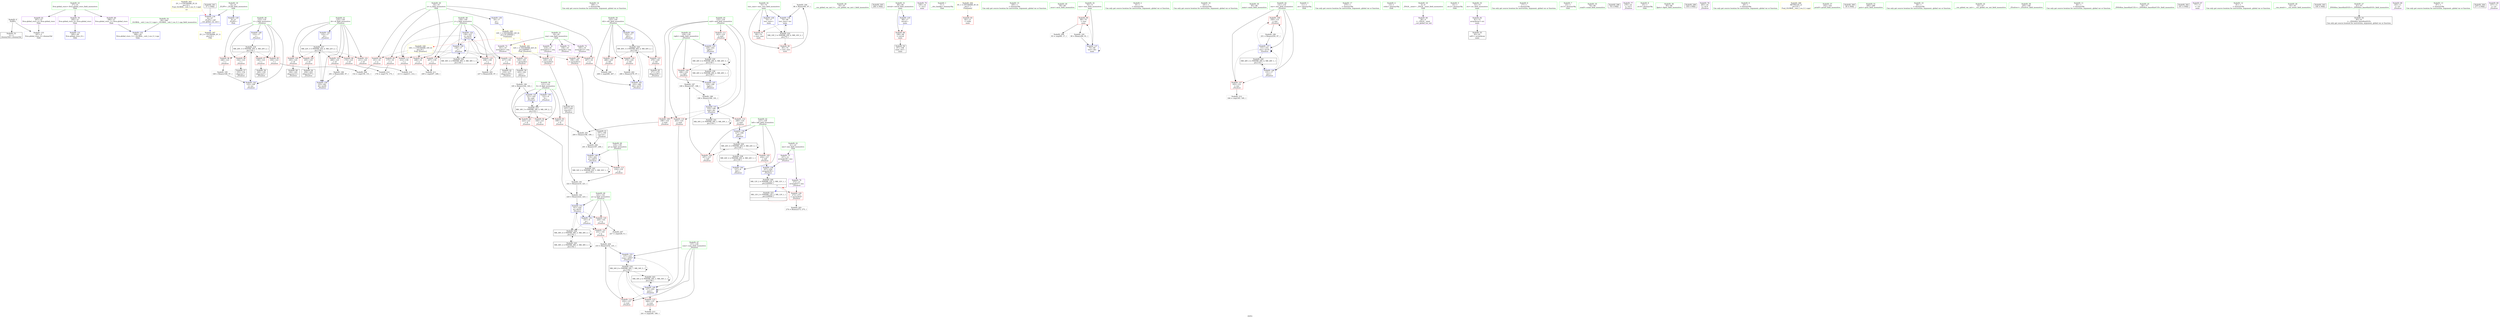 digraph "SVFG" {
	label="SVFG";

	Node0x5610aa733600 [shape=record,color=grey,label="{NodeID: 0\nNullPtr}"];
	Node0x5610aa733600 -> Node0x5610aa747de0[style=solid];
	Node0x5610aa733600 -> Node0x5610aa74d0b0[style=solid];
	Node0x5610aa7658c0 [shape=record,color=yellow,style=double,label="{NodeID: 263\n2V_1 = ENCHI(MR_2V_0)\npts\{10 \}\nFun[_GLOBAL__sub_I_cos_0_1.cpp]|{<s0>13}}"];
	Node0x5610aa7658c0:s0 -> Node0x5610aa74d1b0[style=dashed,color=red];
	Node0x5610aa746a20 [shape=record,color=red,label="{NodeID: 97\n159\<--123\n\<--i\n_Z5solvev\n}"];
	Node0x5610aa746a20 -> Node0x5610aa748250[style=solid];
	Node0x5610aa737de0 [shape=record,color=green,label="{NodeID: 14\n180\<--1\n\<--dummyObj\nCan only get source location for instruction, argument, global var or function.}"];
	Node0x5610aa74a580 [shape=record,color=grey,label="{NodeID: 194\n96 = Binary(95, 97, )\n}"];
	Node0x5610aa74a580 -> Node0x5610aa74d4f0[style=solid];
	Node0x5610aa747580 [shape=record,color=red,label="{NodeID: 111\n243\<--133\n\<--mid\n_Z5solvev\n}"];
	Node0x5610aa747580 -> Node0x5610aa74e2c0[style=solid];
	Node0x5610aa7457c0 [shape=record,color=green,label="{NodeID: 28\n54\<--55\n__cxx_global_var_init.1\<--__cxx_global_var_init.1_field_insensitive\n}"];
	Node0x5610aa752830 [shape=record,color=grey,label="{NodeID: 208\n152 = cmp(150, 151, )\n}"];
	Node0x5610aa74c970 [shape=record,color=red,label="{NodeID: 125\n162\<--161\n\<--arrayidx3\n_Z5solvev\n}"];
	Node0x5610aa74c970 -> Node0x5610aa748320[style=solid];
	Node0x5610aa746470 [shape=record,color=green,label="{NodeID: 42\n127\<--128\nleft\<--left_field_insensitive\n_Z5solvev\n}"];
	Node0x5610aa746470 -> Node0x5610aa746fd0[style=solid];
	Node0x5610aa746470 -> Node0x5610aa7470a0[style=solid];
	Node0x5610aa746470 -> Node0x5610aa74d9d0[style=solid];
	Node0x5610aa746470 -> Node0x5610aa74e390[style=solid];
	Node0x5610aa775ad0 [shape=record,color=black,label="{NodeID: 305\n284 = PHI()\n}"];
	Node0x5610aa75bf20 [shape=record,color=black,label="{NodeID: 222\nMR_10V_3 = PHI(MR_10V_4, MR_10V_2, )\npts\{75 \}\n}"];
	Node0x5610aa75bf20 -> Node0x5610aa749ce0[style=dashed];
	Node0x5610aa75bf20 -> Node0x5610aa74d4f0[style=dashed];
	Node0x5610aa74d5c0 [shape=record,color=blue,label="{NodeID: 139\n121\<--9\nX\<--\n_Z5solvev\n}"];
	Node0x5610aa74d5c0 -> Node0x5610aa759c20[style=dashed];
	Node0x5610aa7480b0 [shape=record,color=black,label="{NodeID: 56\n67\<--108\nmain_ret\<--\nmain\n}"];
	Node0x5610aa74e120 [shape=record,color=blue,label="{NodeID: 153\n137\<--233\nsum\<--add27\n_Z5solvev\n}"];
	Node0x5610aa74e120 -> Node0x5610aa75ab20[style=dashed];
	Node0x5610aa748c10 [shape=record,color=purple,label="{NodeID: 70\n100\<--14\n\<--.str.2\nmain\n}"];
	Node0x5610aa749800 [shape=record,color=red,label="{NodeID: 84\n151\<--16\n\<--n\n_Z5solvev\n}"];
	Node0x5610aa749800 -> Node0x5610aa752830[style=solid];
	Node0x5610aa738180 [shape=record,color=green,label="{NodeID: 1\n7\<--1\n__dso_handle\<--dummyObj\nGlob }"];
	Node0x5610aa7659d0 [shape=record,color=yellow,style=double,label="{NodeID: 264\n4V_1 = ENCHI(MR_4V_0)\npts\{1 \}\nFun[main]}"];
	Node0x5610aa7659d0 -> Node0x5610aa749730[style=dashed];
	Node0x5610aa746af0 [shape=record,color=red,label="{NodeID: 98\n168\<--123\n\<--i\n_Z5solvev\n}"];
	Node0x5610aa746af0 -> Node0x5610aa74a700[style=solid];
	Node0x5610aa737eb0 [shape=record,color=green,label="{NodeID: 15\n185\<--1\n\<--dummyObj\nCan only get source location for instruction, argument, global var or function.}"];
	Node0x5610aa74a700 [shape=record,color=grey,label="{NodeID: 195\n169 = Binary(168, 97, )\n}"];
	Node0x5610aa74a700 -> Node0x5610aa74d830[style=solid];
	Node0x5610aa747650 [shape=record,color=red,label="{NodeID: 112\n246\<--133\n\<--mid\n_Z5solvev\n}"];
	Node0x5610aa747650 -> Node0x5610aa74e390[style=solid];
	Node0x5610aa7458c0 [shape=record,color=green,label="{NodeID: 29\n59\<--60\nacos\<--acos_field_insensitive\n}"];
	Node0x5610aa7529b0 [shape=record,color=grey,label="{NodeID: 209\n93 = cmp(89, 17, )\n}"];
	Node0x5610aa74ca40 [shape=record,color=red,label="{NodeID: 126\n196\<--195\n\<--arrayidx13\n_Z5solvev\n}"];
	Node0x5610aa74ca40 -> Node0x5610aa7484c0[style=solid];
	Node0x5610aa746540 [shape=record,color=green,label="{NodeID: 43\n129\<--130\nright\<--right_field_insensitive\n_Z5solvev\n}"];
	Node0x5610aa746540 -> Node0x5610aa747170[style=solid];
	Node0x5610aa746540 -> Node0x5610aa74daa0[style=solid];
	Node0x5610aa746540 -> Node0x5610aa74e2c0[style=solid];
	Node0x5610aa75c420 [shape=record,color=black,label="{NodeID: 223\nMR_12V_2 = PHI(MR_12V_3, MR_12V_1, )\npts\{220000 \}\n|{<s0>7}}"];
	Node0x5610aa75c420:s0 -> Node0x5610aa763b20[style=dashed,color=red];
	Node0x5610aa74d690 [shape=record,color=blue,label="{NodeID: 140\n123\<--17\ni\<--\n_Z5solvev\n}"];
	Node0x5610aa74d690 -> Node0x5610aa75a120[style=dashed];
	Node0x5610aa748180 [shape=record,color=black,label="{NodeID: 57\n155\<--154\nidxprom\<--\n_Z5solvev\n}"];
	Node0x5610aa760e20 [shape=record,color=black,label="{NodeID: 237\nMR_22V_3 = PHI(MR_22V_4, MR_22V_2, )\npts\{126 \}\n}"];
	Node0x5610aa760e20 -> Node0x5610aa746bc0[style=dashed];
	Node0x5610aa760e20 -> Node0x5610aa746c90[style=dashed];
	Node0x5610aa760e20 -> Node0x5610aa746d60[style=dashed];
	Node0x5610aa760e20 -> Node0x5610aa746e30[style=dashed];
	Node0x5610aa760e20 -> Node0x5610aa746f00[style=dashed];
	Node0x5610aa760e20 -> Node0x5610aa74e600[style=dashed];
	Node0x5610aa74e1f0 [shape=record,color=blue,label="{NodeID: 154\n139\<--237\nj\<--inc29\n_Z5solvev\n}"];
	Node0x5610aa74e1f0 -> Node0x5610aa74c220[style=dashed];
	Node0x5610aa74e1f0 -> Node0x5610aa74c2f0[style=dashed];
	Node0x5610aa74e1f0 -> Node0x5610aa74c3c0[style=dashed];
	Node0x5610aa74e1f0 -> Node0x5610aa74c490[style=dashed];
	Node0x5610aa74e1f0 -> Node0x5610aa74deb0[style=dashed];
	Node0x5610aa74e1f0 -> Node0x5610aa74e1f0[style=dashed];
	Node0x5610aa74e1f0 -> Node0x5610aa763120[style=dashed];
	Node0x5610aa748ce0 [shape=record,color=purple,label="{NodeID: 71\n156\<--19\narrayidx\<--seq\n_Z5solvev\n}"];
	Node0x5610aa7498d0 [shape=record,color=red,label="{NodeID: 85\n175\<--16\n\<--n\n_Z5solvev\n}"];
	Node0x5610aa7498d0 -> Node0x5610aa753130[style=solid];
	Node0x5610aa7388b0 [shape=record,color=green,label="{NodeID: 2\n9\<--1\n\<--dummyObj\nCan only get source location for instruction, argument, global var or function.}"];
	Node0x5610aa746bc0 [shape=record,color=red,label="{NodeID: 99\n174\<--125\n\<--i4\n_Z5solvev\n}"];
	Node0x5610aa746bc0 -> Node0x5610aa753130[style=solid];
	Node0x5610aa737f80 [shape=record,color=green,label="{NodeID: 16\n191\<--1\n\<--dummyObj\nCan only get source location for instruction, argument, global var or function.}"];
	Node0x5610aa74a880 [shape=record,color=grey,label="{NodeID: 196\n261 = Binary(260, 97, )\n}"];
	Node0x5610aa74a880 -> Node0x5610aa74e600[style=solid];
	Node0x5610aa747720 [shape=record,color=red,label="{NodeID: 113\n216\<--135\n\<--p\n_Z5solvev\n}"];
	Node0x5610aa747720 -> Node0x5610aa74fea0[style=solid];
	Node0x5610aa7459c0 [shape=record,color=green,label="{NodeID: 30\n65\<--66\nmain\<--main_field_insensitive\n}"];
	Node0x5610aa752b30 [shape=record,color=grey,label="{NodeID: 210\n213 = cmp(211, 212, )\n}"];
	Node0x5610aa74cb10 [shape=record,color=red,label="{NodeID: 127\n220\<--219\n\<--arrayidx21\n_Z5solvev\n}"];
	Node0x5610aa74cb10 -> Node0x5610aa748660[style=solid];
	Node0x5610aa746610 [shape=record,color=green,label="{NodeID: 44\n131\<--132\niter\<--iter_field_insensitive\n_Z5solvev\n}"];
	Node0x5610aa746610 -> Node0x5610aa747240[style=solid];
	Node0x5610aa746610 -> Node0x5610aa747310[style=solid];
	Node0x5610aa746610 -> Node0x5610aa74db70[style=solid];
	Node0x5610aa746610 -> Node0x5610aa74e460[style=solid];
	Node0x5610aa74d760 [shape=record,color=blue,label="{NodeID: 141\n121\<--165\nX\<--add\n_Z5solvev\n}"];
	Node0x5610aa74d760 -> Node0x5610aa759c20[style=dashed];
	Node0x5610aa748250 [shape=record,color=black,label="{NodeID: 58\n160\<--159\nidxprom2\<--\n_Z5solvev\n}"];
	Node0x5610aa761320 [shape=record,color=black,label="{NodeID: 238\nMR_24V_2 = PHI(MR_24V_4, MR_24V_1, )\npts\{128 \}\n}"];
	Node0x5610aa761320 -> Node0x5610aa74d9d0[style=dashed];
	Node0x5610aa74e2c0 [shape=record,color=blue,label="{NodeID: 155\n129\<--243\nright\<--\n_Z5solvev\n}"];
	Node0x5610aa74e2c0 -> Node0x5610aa75e720[style=dashed];
	Node0x5610aa748db0 [shape=record,color=purple,label="{NodeID: 72\n161\<--19\narrayidx3\<--seq\n_Z5solvev\n}"];
	Node0x5610aa748db0 -> Node0x5610aa74c970[style=solid];
	Node0x5610aa7499a0 [shape=record,color=red,label="{NodeID: 86\n208\<--16\n\<--n\n_Z5solvev\n}"];
	Node0x5610aa7499a0 -> Node0x5610aa752cb0[style=solid];
	Node0x5610aa733690 [shape=record,color=green,label="{NodeID: 3\n11\<--1\n.str\<--dummyObj\nGlob }"];
	Node0x5610aa746c90 [shape=record,color=red,label="{NodeID: 100\n193\<--125\n\<--i4\n_Z5solvev\n}"];
	Node0x5610aa746c90 -> Node0x5610aa7483f0[style=solid];
	Node0x5610aa738050 [shape=record,color=green,label="{NodeID: 17\n275\<--1\n\<--dummyObj\nCan only get source location for instruction, argument, global var or function.}"];
	Node0x5610aa74aa00 [shape=record,color=grey,label="{NodeID: 197\n189 = Binary(187, 188, )\n}"];
	Node0x5610aa74aa00 -> Node0x5610aa74ab80[style=solid];
	Node0x5610aa7477f0 [shape=record,color=red,label="{NodeID: 114\n232\<--137\n\<--sum\n_Z5solvev\n}"];
	Node0x5610aa7477f0 -> Node0x5610aa752230[style=solid];
	Node0x5610aa745ac0 [shape=record,color=green,label="{NodeID: 31\n68\<--69\nretval\<--retval_field_insensitive\nmain\n}"];
	Node0x5610aa745ac0 -> Node0x5610aa749b40[style=solid];
	Node0x5610aa745ac0 -> Node0x5610aa74d280[style=solid];
	Node0x5610aa752cb0 [shape=record,color=grey,label="{NodeID: 211\n209 = cmp(207, 208, )\n}"];
	Node0x5610aa74cbe0 [shape=record,color=red,label="{NodeID: 128\n273\<--272\n\<--arrayidx47\n_Z5solvev\n}"];
	Node0x5610aa74cbe0 -> Node0x5610aa7520b0[style=solid];
	Node0x5610aa7466e0 [shape=record,color=green,label="{NodeID: 45\n133\<--134\nmid\<--mid_field_insensitive\n_Z5solvev\n}"];
	Node0x5610aa7466e0 -> Node0x5610aa7473e0[style=solid];
	Node0x5610aa7466e0 -> Node0x5610aa7474b0[style=solid];
	Node0x5610aa7466e0 -> Node0x5610aa747580[style=solid];
	Node0x5610aa7466e0 -> Node0x5610aa747650[style=solid];
	Node0x5610aa7466e0 -> Node0x5610aa74dc40[style=solid];
	Node0x5610aa74d830 [shape=record,color=blue,label="{NodeID: 142\n123\<--169\ni\<--inc\n_Z5solvev\n}"];
	Node0x5610aa74d830 -> Node0x5610aa75a120[style=dashed];
	Node0x5610aa748320 [shape=record,color=black,label="{NodeID: 59\n163\<--162\nconv\<--\n_Z5solvev\n}"];
	Node0x5610aa748320 -> Node0x5610aa74fd20[style=solid];
	Node0x5610aa761820 [shape=record,color=black,label="{NodeID: 239\nMR_26V_2 = PHI(MR_26V_4, MR_26V_1, )\npts\{130 \}\n}"];
	Node0x5610aa761820 -> Node0x5610aa74daa0[style=dashed];
	Node0x5610aa74e390 [shape=record,color=blue,label="{NodeID: 156\n127\<--246\nleft\<--\n_Z5solvev\n}"];
	Node0x5610aa74e390 -> Node0x5610aa75e220[style=dashed];
	Node0x5610aa748e80 [shape=record,color=purple,label="{NodeID: 73\n195\<--19\narrayidx13\<--seq\n_Z5solvev\n}"];
	Node0x5610aa748e80 -> Node0x5610aa74ca40[style=solid];
	Node0x5610aa749a70 [shape=record,color=red,label="{NodeID: 87\n267\<--16\n\<--n\n_Z5solvev\n}"];
	Node0x5610aa749a70 -> Node0x5610aa752530[style=solid];
	Node0x5610aa7375b0 [shape=record,color=green,label="{NodeID: 4\n13\<--1\nstdin\<--dummyObj\nGlob }"];
	Node0x5610aa746d60 [shape=record,color=red,label="{NodeID: 101\n211\<--125\n\<--i4\n_Z5solvev\n}"];
	Node0x5610aa746d60 -> Node0x5610aa752b30[style=solid];
	Node0x5610aa745030 [shape=record,color=green,label="{NodeID: 18\n4\<--6\n_ZStL8__ioinit\<--_ZStL8__ioinit_field_insensitive\nGlob }"];
	Node0x5610aa745030 -> Node0x5610aa7488d0[style=solid];
	Node0x5610aa74ab80 [shape=record,color=grey,label="{NodeID: 198\n190 = Binary(189, 191, )\n}"];
	Node0x5610aa74ab80 -> Node0x5610aa74dc40[style=solid];
	Node0x5610aa7478c0 [shape=record,color=red,label="{NodeID: 115\n240\<--137\n\<--sum\n_Z5solvev\n}"];
	Node0x5610aa7478c0 -> Node0x5610aa752fb0[style=solid];
	Node0x5610aa745b90 [shape=record,color=green,label="{NodeID: 32\n70\<--71\ntest\<--test_field_insensitive\nmain\n}"];
	Node0x5610aa745b90 -> Node0x5610aa749c10[style=solid];
	Node0x5610aa745b90 -> Node0x5610aa74d420[style=solid];
	Node0x5610aa752e30 [shape=record,color=grey,label="{NodeID: 212\n184 = cmp(183, 185, )\n}"];
	Node0x5610aa74ccb0 [shape=record,color=blue,label="{NodeID: 129\n8\<--9\n_ZL2PI\<--\nGlob }"];
	Node0x5610aa7467b0 [shape=record,color=green,label="{NodeID: 46\n135\<--136\np\<--p_field_insensitive\n_Z5solvev\n}"];
	Node0x5610aa7467b0 -> Node0x5610aa747720[style=solid];
	Node0x5610aa7467b0 -> Node0x5610aa74dd10[style=solid];
	Node0x5610aa75d320 [shape=record,color=black,label="{NodeID: 226\nMR_38V_4 = PHI(MR_38V_5, MR_38V_3, )\npts\{142 \}\n}"];
	Node0x5610aa75d320 -> Node0x5610aa74df80[style=dashed];
	Node0x5610aa75d320 -> Node0x5610aa75d320[style=dashed];
	Node0x5610aa75d320 -> Node0x5610aa763620[style=dashed];
	Node0x5610aa74d900 [shape=record,color=blue,label="{NodeID: 143\n125\<--17\ni4\<--\n_Z5solvev\n}"];
	Node0x5610aa74d900 -> Node0x5610aa760e20[style=dashed];
	Node0x5610aa7483f0 [shape=record,color=black,label="{NodeID: 60\n194\<--193\nidxprom12\<--\n_Z5solvev\n}"];
	Node0x5610aa761d20 [shape=record,color=black,label="{NodeID: 240\nMR_28V_2 = PHI(MR_28V_4, MR_28V_1, )\npts\{132 \}\n}"];
	Node0x5610aa761d20 -> Node0x5610aa74db70[style=dashed];
	Node0x5610aa74e460 [shape=record,color=blue,label="{NodeID: 157\n131\<--251\niter\<--inc35\n_Z5solvev\n}"];
	Node0x5610aa74e460 -> Node0x5610aa747240[style=dashed];
	Node0x5610aa74e460 -> Node0x5610aa747310[style=dashed];
	Node0x5610aa74e460 -> Node0x5610aa74e460[style=dashed];
	Node0x5610aa74e460 -> Node0x5610aa761d20[style=dashed];
	Node0x5610aa748f50 [shape=record,color=purple,label="{NodeID: 74\n219\<--19\narrayidx21\<--seq\n_Z5solvev\n}"];
	Node0x5610aa748f50 -> Node0x5610aa74cb10[style=solid];
	Node0x5610aa749b40 [shape=record,color=red,label="{NodeID: 88\n108\<--68\n\<--retval\nmain\n}"];
	Node0x5610aa749b40 -> Node0x5610aa7480b0[style=solid];
	Node0x5610aa738a30 [shape=record,color=green,label="{NodeID: 5\n14\<--1\n.str.2\<--dummyObj\nGlob }"];
	Node0x5610aa746e30 [shape=record,color=red,label="{NodeID: 102\n255\<--125\n\<--i4\n_Z5solvev\n}"];
	Node0x5610aa746e30 -> Node0x5610aa748730[style=solid];
	Node0x5610aa7450c0 [shape=record,color=green,label="{NodeID: 19\n8\<--10\n_ZL2PI\<--_ZL2PI_field_insensitive\nGlob }"];
	Node0x5610aa7450c0 -> Node0x5610aa74ccb0[style=solid];
	Node0x5610aa7450c0 -> Node0x5610aa74d1b0[style=solid];
	Node0x5610aa74ad00 [shape=record,color=grey,label="{NodeID: 199\n251 = Binary(250, 97, )\n}"];
	Node0x5610aa74ad00 -> Node0x5610aa74e460[style=solid];
	Node0x5610aa74c220 [shape=record,color=red,label="{NodeID: 116\n207\<--139\n\<--j\n_Z5solvev\n}"];
	Node0x5610aa74c220 -> Node0x5610aa752cb0[style=solid];
	Node0x5610aa745c60 [shape=record,color=green,label="{NodeID: 33\n72\<--73\nstr\<--str_field_insensitive\nmain\n}"];
	Node0x5610aa745c60 -> Node0x5610aa749660[style=solid];
	Node0x5610aa752fb0 [shape=record,color=grey,label="{NodeID: 213\n241 = cmp(240, 180, )\n}"];
	Node0x5610aa74cdb0 [shape=record,color=blue,label="{NodeID: 130\n16\<--17\nn\<--\nGlob }"];
	Node0x5610aa74cdb0 -> Node0x5610aa765e60[style=dashed];
	Node0x5610aa746880 [shape=record,color=green,label="{NodeID: 47\n137\<--138\nsum\<--sum_field_insensitive\n_Z5solvev\n}"];
	Node0x5610aa746880 -> Node0x5610aa7477f0[style=solid];
	Node0x5610aa746880 -> Node0x5610aa7478c0[style=solid];
	Node0x5610aa746880 -> Node0x5610aa74dde0[style=solid];
	Node0x5610aa746880 -> Node0x5610aa74e120[style=solid];
	Node0x5610aa74d9d0 [shape=record,color=blue,label="{NodeID: 144\n127\<--9\nleft\<--\n_Z5solvev\n}"];
	Node0x5610aa74d9d0 -> Node0x5610aa75e220[style=dashed];
	Node0x5610aa7484c0 [shape=record,color=black,label="{NodeID: 61\n197\<--196\nconv14\<--\n_Z5solvev\n}"];
	Node0x5610aa7484c0 -> Node0x5610aa74ae80[style=solid];
	Node0x5610aa762220 [shape=record,color=black,label="{NodeID: 241\nMR_30V_2 = PHI(MR_30V_3, MR_30V_1, )\npts\{134 \}\n}"];
	Node0x5610aa762220 -> Node0x5610aa74dc40[style=dashed];
	Node0x5610aa762220 -> Node0x5610aa762220[style=dashed];
	Node0x5610aa74e530 [shape=record,color=blue,label="{NodeID: 158\n257\<--254\narrayidx38\<--\n_Z5solvev\n}"];
	Node0x5610aa74e530 -> Node0x5610aa763b20[style=dashed];
	Node0x5610aa749020 [shape=record,color=purple,label="{NodeID: 75\n257\<--21\narrayidx38\<--ans\n_Z5solvev\n}"];
	Node0x5610aa749020 -> Node0x5610aa74e530[style=solid];
	Node0x5610aa749c10 [shape=record,color=red,label="{NodeID: 89\n89\<--70\n\<--test\nmain\n}"];
	Node0x5610aa749c10 -> Node0x5610aa74a400[style=solid];
	Node0x5610aa749c10 -> Node0x5610aa7529b0[style=solid];
	Node0x5610aa738ac0 [shape=record,color=green,label="{NodeID: 6\n17\<--1\n\<--dummyObj\nCan only get source location for instruction, argument, global var or function.}"];
	Node0x5610aa765e60 [shape=record,color=yellow,style=double,label="{NodeID: 269\n14V_1 = ENCHI(MR_14V_0)\npts\{18 200000 \}\nFun[main]|{<s0>7|<s1>7}}"];
	Node0x5610aa765e60:s0 -> Node0x5610aa764b40[style=dashed,color=red];
	Node0x5610aa765e60:s1 -> Node0x5610aa765700[style=dashed,color=red];
	Node0x5610aa746f00 [shape=record,color=red,label="{NodeID: 103\n260\<--125\n\<--i4\n_Z5solvev\n}"];
	Node0x5610aa746f00 -> Node0x5610aa74a880[style=solid];
	Node0x5610aa745150 [shape=record,color=green,label="{NodeID: 20\n16\<--18\nn\<--n_field_insensitive\nGlob }"];
	Node0x5610aa745150 -> Node0x5610aa749800[style=solid];
	Node0x5610aa745150 -> Node0x5610aa7498d0[style=solid];
	Node0x5610aa745150 -> Node0x5610aa7499a0[style=solid];
	Node0x5610aa745150 -> Node0x5610aa749a70[style=solid];
	Node0x5610aa745150 -> Node0x5610aa74cdb0[style=solid];
	Node0x5610aa74ae80 [shape=record,color=grey,label="{NodeID: 200\n201 = Binary(197, 200, )\n}"];
	Node0x5610aa74ae80 -> Node0x5610aa74dd10[style=solid];
	Node0x5610aa74c2f0 [shape=record,color=red,label="{NodeID: 117\n212\<--139\n\<--j\n_Z5solvev\n}"];
	Node0x5610aa74c2f0 -> Node0x5610aa752b30[style=solid];
	Node0x5610aa745d30 [shape=record,color=green,label="{NodeID: 34\n74\<--75\ntest_case\<--test_case_field_insensitive\nmain\n}"];
	Node0x5610aa745d30 -> Node0x5610aa749ce0[style=solid];
	Node0x5610aa745d30 -> Node0x5610aa749db0[style=solid];
	Node0x5610aa745d30 -> Node0x5610aa74d350[style=solid];
	Node0x5610aa745d30 -> Node0x5610aa74d4f0[style=solid];
	Node0x5610aa7683c0 [shape=record,color=yellow,style=double,label="{NodeID: 297\n2V_2 = CSCHI(MR_2V_1)\npts\{10 \}\nCS[]}"];
	Node0x5610aa753130 [shape=record,color=grey,label="{NodeID: 214\n176 = cmp(174, 175, )\n}"];
	Node0x5610aa74ceb0 [shape=record,color=blue,label="{NodeID: 131\n295\<--28\nllvm.global_ctors_0\<--\nGlob }"];
	Node0x5610aa747970 [shape=record,color=green,label="{NodeID: 48\n139\<--140\nj\<--j_field_insensitive\n_Z5solvev\n}"];
	Node0x5610aa747970 -> Node0x5610aa74c220[style=solid];
	Node0x5610aa747970 -> Node0x5610aa74c2f0[style=solid];
	Node0x5610aa747970 -> Node0x5610aa74c3c0[style=solid];
	Node0x5610aa747970 -> Node0x5610aa74c490[style=solid];
	Node0x5610aa747970 -> Node0x5610aa74deb0[style=solid];
	Node0x5610aa747970 -> Node0x5610aa74e1f0[style=solid];
	Node0x5610aa74daa0 [shape=record,color=blue,label="{NodeID: 145\n129\<--180\nright\<--\n_Z5solvev\n}"];
	Node0x5610aa74daa0 -> Node0x5610aa75e720[style=dashed];
	Node0x5610aa748590 [shape=record,color=black,label="{NodeID: 62\n218\<--217\nidxprom20\<--\n_Z5solvev\n}"];
	Node0x5610aa762720 [shape=record,color=black,label="{NodeID: 242\nMR_32V_2 = PHI(MR_32V_3, MR_32V_1, )\npts\{136 \}\n}"];
	Node0x5610aa762720 -> Node0x5610aa74dd10[style=dashed];
	Node0x5610aa762720 -> Node0x5610aa762720[style=dashed];
	Node0x5610aa74e600 [shape=record,color=blue,label="{NodeID: 159\n125\<--261\ni4\<--inc40\n_Z5solvev\n}"];
	Node0x5610aa74e600 -> Node0x5610aa760e20[style=dashed];
	Node0x5610aa7490f0 [shape=record,color=purple,label="{NodeID: 76\n272\<--21\narrayidx47\<--ans\n_Z5solvev\n}"];
	Node0x5610aa7490f0 -> Node0x5610aa74cbe0[style=solid];
	Node0x5610aa749ce0 [shape=record,color=red,label="{NodeID: 90\n95\<--74\n\<--test_case\nmain\n}"];
	Node0x5610aa749ce0 -> Node0x5610aa74a580[style=solid];
	Node0x5610aa738b50 [shape=record,color=green,label="{NodeID: 7\n23\<--1\n.str.3\<--dummyObj\nGlob }"];
	Node0x5610aa746fd0 [shape=record,color=red,label="{NodeID: 104\n187\<--127\n\<--left\n_Z5solvev\n}"];
	Node0x5610aa746fd0 -> Node0x5610aa74aa00[style=solid];
	Node0x5610aa7451e0 [shape=record,color=green,label="{NodeID: 21\n19\<--20\nseq\<--seq_field_insensitive\nGlob }"];
	Node0x5610aa7451e0 -> Node0x5610aa748ce0[style=solid];
	Node0x5610aa7451e0 -> Node0x5610aa748db0[style=solid];
	Node0x5610aa7451e0 -> Node0x5610aa748e80[style=solid];
	Node0x5610aa7451e0 -> Node0x5610aa748f50[style=solid];
	Node0x5610aa74b000 [shape=record,color=grey,label="{NodeID: 201\n200 = Binary(198, 199, )\n}"];
	Node0x5610aa74b000 -> Node0x5610aa74ae80[style=solid];
	Node0x5610aa74c3c0 [shape=record,color=red,label="{NodeID: 118\n217\<--139\n\<--j\n_Z5solvev\n}"];
	Node0x5610aa74c3c0 -> Node0x5610aa748590[style=solid];
	Node0x5610aa745e00 [shape=record,color=green,label="{NodeID: 35\n79\<--80\nscanf\<--scanf_field_insensitive\n}"];
	Node0x5610aa4cdd90 [shape=record,color=black,label="{NodeID: 298\n78 = PHI()\n}"];
	Node0x5610aa759c20 [shape=record,color=black,label="{NodeID: 215\nMR_18V_3 = PHI(MR_18V_4, MR_18V_2, )\npts\{122 \}\n}"];
	Node0x5610aa759c20 -> Node0x5610aa749e80[style=dashed];
	Node0x5610aa759c20 -> Node0x5610aa749f50[style=dashed];
	Node0x5610aa759c20 -> Node0x5610aa74a020[style=dashed];
	Node0x5610aa759c20 -> Node0x5610aa74d760[style=dashed];
	Node0x5610aa74cfb0 [shape=record,color=blue,label="{NodeID: 132\n296\<--29\nllvm.global_ctors_1\<--_GLOBAL__sub_I_cos_0_1.cpp\nGlob }"];
	Node0x5610aa747a40 [shape=record,color=green,label="{NodeID: 49\n141\<--142\nq\<--q_field_insensitive\n_Z5solvev\n}"];
	Node0x5610aa747a40 -> Node0x5610aa74c560[style=solid];
	Node0x5610aa747a40 -> Node0x5610aa74c630[style=solid];
	Node0x5610aa747a40 -> Node0x5610aa74df80[style=solid];
	Node0x5610aa747a40 -> Node0x5610aa74e050[style=solid];
	Node0x5610aa75e220 [shape=record,color=black,label="{NodeID: 229\nMR_24V_4 = PHI(MR_24V_5, MR_24V_3, )\npts\{128 \}\n}"];
	Node0x5610aa75e220 -> Node0x5610aa746fd0[style=dashed];
	Node0x5610aa75e220 -> Node0x5610aa7470a0[style=dashed];
	Node0x5610aa75e220 -> Node0x5610aa74e390[style=dashed];
	Node0x5610aa75e220 -> Node0x5610aa75e220[style=dashed];
	Node0x5610aa75e220 -> Node0x5610aa761320[style=dashed];
	Node0x5610aa74db70 [shape=record,color=blue,label="{NodeID: 146\n131\<--17\niter\<--\n_Z5solvev\n}"];
	Node0x5610aa74db70 -> Node0x5610aa747240[style=dashed];
	Node0x5610aa74db70 -> Node0x5610aa747310[style=dashed];
	Node0x5610aa74db70 -> Node0x5610aa74e460[style=dashed];
	Node0x5610aa74db70 -> Node0x5610aa761d20[style=dashed];
	Node0x5610aa748660 [shape=record,color=black,label="{NodeID: 63\n221\<--220\nconv22\<--\n_Z5solvev\n}"];
	Node0x5610aa748660 -> Node0x5610aa74fea0[style=solid];
	Node0x5610aa762c20 [shape=record,color=black,label="{NodeID: 243\nMR_34V_2 = PHI(MR_34V_3, MR_34V_1, )\npts\{138 \}\n}"];
	Node0x5610aa762c20 -> Node0x5610aa74dde0[style=dashed];
	Node0x5610aa762c20 -> Node0x5610aa762c20[style=dashed];
	Node0x5610aa74e6d0 [shape=record,color=blue,label="{NodeID: 160\n143\<--17\ni42\<--\n_Z5solvev\n}"];
	Node0x5610aa74e6d0 -> Node0x5610aa75b520[style=dashed];
	Node0x5610aa7491c0 [shape=record,color=purple,label="{NodeID: 77\n276\<--23\n\<--.str.3\n_Z5solvev\n}"];
	Node0x5610aa749db0 [shape=record,color=red,label="{NodeID: 91\n99\<--74\n\<--test_case\nmain\n}"];
	Node0x5610aa738be0 [shape=record,color=green,label="{NodeID: 8\n25\<--1\n.str.4\<--dummyObj\nGlob }"];
	Node0x5610aa7470a0 [shape=record,color=red,label="{NodeID: 105\n254\<--127\n\<--left\n_Z5solvev\n}"];
	Node0x5610aa7470a0 -> Node0x5610aa74e530[style=solid];
	Node0x5610aa745270 [shape=record,color=green,label="{NodeID: 22\n21\<--22\nans\<--ans_field_insensitive\nGlob }"];
	Node0x5610aa745270 -> Node0x5610aa749020[style=solid];
	Node0x5610aa745270 -> Node0x5610aa7490f0[style=solid];
	Node0x5610aa751f70 [shape=record,color=grey,label="{NodeID: 202\n280 = Binary(279, 97, )\n}"];
	Node0x5610aa751f70 -> Node0x5610aa74e7a0[style=solid];
	Node0x5610aa74c490 [shape=record,color=red,label="{NodeID: 119\n236\<--139\n\<--j\n_Z5solvev\n}"];
	Node0x5610aa74c490 -> Node0x5610aa7523b0[style=solid];
	Node0x5610aa745f00 [shape=record,color=green,label="{NodeID: 36\n85\<--86\nfgets\<--fgets_field_insensitive\n}"];
	Node0x5610aa7754d0 [shape=record,color=black,label="{NodeID: 299\n158 = PHI()\n}"];
	Node0x5610aa75a120 [shape=record,color=black,label="{NodeID: 216\nMR_20V_3 = PHI(MR_20V_4, MR_20V_2, )\npts\{124 \}\n}"];
	Node0x5610aa75a120 -> Node0x5610aa74a0f0[style=dashed];
	Node0x5610aa75a120 -> Node0x5610aa746950[style=dashed];
	Node0x5610aa75a120 -> Node0x5610aa746a20[style=dashed];
	Node0x5610aa75a120 -> Node0x5610aa746af0[style=dashed];
	Node0x5610aa75a120 -> Node0x5610aa74d830[style=dashed];
	Node0x5610aa74d0b0 [shape=record,color=blue, style = dotted,label="{NodeID: 133\n297\<--3\nllvm.global_ctors_2\<--dummyVal\nGlob }"];
	Node0x5610aa747b10 [shape=record,color=green,label="{NodeID: 50\n143\<--144\ni42\<--i42_field_insensitive\n_Z5solvev\n}"];
	Node0x5610aa747b10 -> Node0x5610aa74c700[style=solid];
	Node0x5610aa747b10 -> Node0x5610aa74c7d0[style=solid];
	Node0x5610aa747b10 -> Node0x5610aa74c8a0[style=solid];
	Node0x5610aa747b10 -> Node0x5610aa74e6d0[style=solid];
	Node0x5610aa747b10 -> Node0x5610aa74e7a0[style=solid];
	Node0x5610aa75e720 [shape=record,color=black,label="{NodeID: 230\nMR_26V_4 = PHI(MR_26V_6, MR_26V_3, )\npts\{130 \}\n}"];
	Node0x5610aa75e720 -> Node0x5610aa747170[style=dashed];
	Node0x5610aa75e720 -> Node0x5610aa74e2c0[style=dashed];
	Node0x5610aa75e720 -> Node0x5610aa75e720[style=dashed];
	Node0x5610aa75e720 -> Node0x5610aa761820[style=dashed];
	Node0x5610aa74dc40 [shape=record,color=blue,label="{NodeID: 147\n133\<--190\nmid\<--div\n_Z5solvev\n}"];
	Node0x5610aa74dc40 -> Node0x5610aa7473e0[style=dashed];
	Node0x5610aa74dc40 -> Node0x5610aa7474b0[style=dashed];
	Node0x5610aa74dc40 -> Node0x5610aa747580[style=dashed];
	Node0x5610aa74dc40 -> Node0x5610aa747650[style=dashed];
	Node0x5610aa74dc40 -> Node0x5610aa74dc40[style=dashed];
	Node0x5610aa74dc40 -> Node0x5610aa762220[style=dashed];
	Node0x5610aa748730 [shape=record,color=black,label="{NodeID: 64\n256\<--255\nidxprom37\<--\n_Z5solvev\n}"];
	Node0x5610aa763120 [shape=record,color=black,label="{NodeID: 244\nMR_36V_2 = PHI(MR_36V_3, MR_36V_1, )\npts\{140 \}\n}"];
	Node0x5610aa763120 -> Node0x5610aa74deb0[style=dashed];
	Node0x5610aa763120 -> Node0x5610aa763120[style=dashed];
	Node0x5610aa74e7a0 [shape=record,color=blue,label="{NodeID: 161\n143\<--280\ni42\<--inc51\n_Z5solvev\n}"];
	Node0x5610aa74e7a0 -> Node0x5610aa75b520[style=dashed];
	Node0x5610aa749290 [shape=record,color=purple,label="{NodeID: 78\n283\<--25\n\<--.str.4\n_Z5solvev\n}"];
	Node0x5610aa749e80 [shape=record,color=red,label="{NodeID: 92\n164\<--121\n\<--X\n_Z5solvev\n}"];
	Node0x5610aa749e80 -> Node0x5610aa74fd20[style=solid];
	Node0x5610aa738c70 [shape=record,color=green,label="{NodeID: 9\n28\<--1\n\<--dummyObj\nCan only get source location for instruction, argument, global var or function.}"];
	Node0x5610aa747170 [shape=record,color=red,label="{NodeID: 106\n188\<--129\n\<--right\n_Z5solvev\n}"];
	Node0x5610aa747170 -> Node0x5610aa74aa00[style=solid];
	Node0x5610aa745300 [shape=record,color=green,label="{NodeID: 23\n27\<--31\nllvm.global_ctors\<--llvm.global_ctors_field_insensitive\nGlob }"];
	Node0x5610aa745300 -> Node0x5610aa749360[style=solid];
	Node0x5610aa745300 -> Node0x5610aa749460[style=solid];
	Node0x5610aa745300 -> Node0x5610aa749560[style=solid];
	Node0x5610aa7677e0 [shape=record,color=yellow,style=double,label="{NodeID: 286\nRETMU(2V_2)\npts\{10 \}\nFun[_GLOBAL__sub_I_cos_0_1.cpp]}"];
	Node0x5610aa7520b0 [shape=record,color=grey,label="{NodeID: 203\n274 = Binary(273, 275, )\n}"];
	Node0x5610aa74c560 [shape=record,color=red,label="{NodeID: 120\n226\<--141\n\<--q\n_Z5solvev\n}"];
	Node0x5610aa74c560 -> Node0x5610aa7526b0[style=solid];
	Node0x5610aa746000 [shape=record,color=green,label="{NodeID: 37\n102\<--103\nprintf\<--printf_field_insensitive\n}"];
	Node0x5610aa7755d0 [shape=record,color=black,label="{NodeID: 300\n39 = PHI()\n}"];
	Node0x5610aa74d1b0 [shape=record,color=blue,label="{NodeID: 134\n8\<--57\n_ZL2PI\<--call\n__cxx_global_var_init.1\n|{<s0>13}}"];
	Node0x5610aa74d1b0:s0 -> Node0x5610aa7683c0[style=dashed,color=blue];
	Node0x5610aa747be0 [shape=record,color=green,label="{NodeID: 51\n285\<--286\nputs\<--puts_field_insensitive\n}"];
	Node0x5610aa74dd10 [shape=record,color=blue,label="{NodeID: 148\n135\<--201\np\<--add15\n_Z5solvev\n}"];
	Node0x5610aa74dd10 -> Node0x5610aa747720[style=dashed];
	Node0x5610aa74dd10 -> Node0x5610aa74dd10[style=dashed];
	Node0x5610aa74dd10 -> Node0x5610aa762720[style=dashed];
	Node0x5610aa748800 [shape=record,color=black,label="{NodeID: 65\n271\<--270\nidxprom46\<--\n_Z5solvev\n}"];
	Node0x5610aa763620 [shape=record,color=black,label="{NodeID: 245\nMR_38V_2 = PHI(MR_38V_3, MR_38V_1, )\npts\{142 \}\n}"];
	Node0x5610aa763620 -> Node0x5610aa75d320[style=dashed];
	Node0x5610aa763620 -> Node0x5610aa763620[style=dashed];
	Node0x5610aa749360 [shape=record,color=purple,label="{NodeID: 79\n295\<--27\nllvm.global_ctors_0\<--llvm.global_ctors\nGlob }"];
	Node0x5610aa749360 -> Node0x5610aa74ceb0[style=solid];
	Node0x5610aa749f50 [shape=record,color=red,label="{NodeID: 93\n199\<--121\n\<--X\n_Z5solvev\n}"];
	Node0x5610aa749f50 -> Node0x5610aa74b000[style=solid];
	Node0x5610aa738d00 [shape=record,color=green,label="{NodeID: 10\n58\<--1\n\<--dummyObj\nCan only get source location for instruction, argument, global var or function.}"];
	Node0x5610aa74fd20 [shape=record,color=grey,label="{NodeID: 190\n165 = Binary(164, 163, )\n}"];
	Node0x5610aa74fd20 -> Node0x5610aa74d760[style=solid];
	Node0x5610aa747240 [shape=record,color=red,label="{NodeID: 107\n183\<--131\n\<--iter\n_Z5solvev\n}"];
	Node0x5610aa747240 -> Node0x5610aa752e30[style=solid];
	Node0x5610aa7453c0 [shape=record,color=green,label="{NodeID: 24\n32\<--33\n__cxx_global_var_init\<--__cxx_global_var_init_field_insensitive\n}"];
	Node0x5610aa752230 [shape=record,color=grey,label="{NodeID: 204\n233 = Binary(232, 231, )\n}"];
	Node0x5610aa752230 -> Node0x5610aa74e120[style=solid];
	Node0x5610aa74c630 [shape=record,color=red,label="{NodeID: 121\n231\<--141\n\<--q\n_Z5solvev\n}"];
	Node0x5610aa74c630 -> Node0x5610aa752230[style=solid];
	Node0x5610aa746100 [shape=record,color=green,label="{NodeID: 38\n105\<--106\n_Z5solvev\<--_Z5solvev_field_insensitive\n}"];
	Node0x5610aa7756d0 [shape=record,color=black,label="{NodeID: 301\n57 = PHI()\n}"];
	Node0x5610aa7756d0 -> Node0x5610aa74d1b0[style=solid];
	Node0x5610aa75ab20 [shape=record,color=black,label="{NodeID: 218\nMR_34V_6 = PHI(MR_34V_7, MR_34V_5, )\npts\{138 \}\n}"];
	Node0x5610aa75ab20 -> Node0x5610aa7477f0[style=dashed];
	Node0x5610aa75ab20 -> Node0x5610aa7478c0[style=dashed];
	Node0x5610aa75ab20 -> Node0x5610aa74dde0[style=dashed];
	Node0x5610aa75ab20 -> Node0x5610aa74e120[style=dashed];
	Node0x5610aa75ab20 -> Node0x5610aa75ab20[style=dashed];
	Node0x5610aa75ab20 -> Node0x5610aa762c20[style=dashed];
	Node0x5610aa74d280 [shape=record,color=blue,label="{NodeID: 135\n68\<--17\nretval\<--\nmain\n}"];
	Node0x5610aa74d280 -> Node0x5610aa749b40[style=dashed];
	Node0x5610aa747ce0 [shape=record,color=green,label="{NodeID: 52\n29\<--290\n_GLOBAL__sub_I_cos_0_1.cpp\<--_GLOBAL__sub_I_cos_0_1.cpp_field_insensitive\n}"];
	Node0x5610aa747ce0 -> Node0x5610aa74cfb0[style=solid];
	Node0x5610aa74dde0 [shape=record,color=blue,label="{NodeID: 149\n137\<--203\nsum\<--\n_Z5solvev\n}"];
	Node0x5610aa74dde0 -> Node0x5610aa7477f0[style=dashed];
	Node0x5610aa74dde0 -> Node0x5610aa7478c0[style=dashed];
	Node0x5610aa74dde0 -> Node0x5610aa74dde0[style=dashed];
	Node0x5610aa74dde0 -> Node0x5610aa74e120[style=dashed];
	Node0x5610aa74dde0 -> Node0x5610aa75ab20[style=dashed];
	Node0x5610aa74dde0 -> Node0x5610aa762c20[style=dashed];
	Node0x5610aa7488d0 [shape=record,color=purple,label="{NodeID: 66\n38\<--4\n\<--_ZStL8__ioinit\n__cxx_global_var_init\n}"];
	Node0x5610aa763b20 [shape=record,color=black,label="{NodeID: 246\nMR_12V_2 = PHI(MR_12V_3, MR_12V_1, )\npts\{220000 \}\n|{|<s2>7}}"];
	Node0x5610aa763b20 -> Node0x5610aa74cbe0[style=dashed];
	Node0x5610aa763b20 -> Node0x5610aa74e530[style=dashed];
	Node0x5610aa763b20:s2 -> Node0x5610aa75c420[style=dashed,color=blue];
	Node0x5610aa749460 [shape=record,color=purple,label="{NodeID: 80\n296\<--27\nllvm.global_ctors_1\<--llvm.global_ctors\nGlob }"];
	Node0x5610aa749460 -> Node0x5610aa74cfb0[style=solid];
	Node0x5610aa74a020 [shape=record,color=red,label="{NodeID: 94\n223\<--121\n\<--X\n_Z5solvev\n}"];
	Node0x5610aa74a020 -> Node0x5610aa74a280[style=solid];
	Node0x5610aa737b70 [shape=record,color=green,label="{NodeID: 11\n84\<--1\n\<--dummyObj\nCan only get source location for instruction, argument, global var or function.}"];
	Node0x5610aa74fea0 [shape=record,color=grey,label="{NodeID: 191\n222 = Binary(216, 221, )\n}"];
	Node0x5610aa74fea0 -> Node0x5610aa74a280[style=solid];
	Node0x5610aa747310 [shape=record,color=red,label="{NodeID: 108\n250\<--131\n\<--iter\n_Z5solvev\n}"];
	Node0x5610aa747310 -> Node0x5610aa74ad00[style=solid];
	Node0x5610aa7454c0 [shape=record,color=green,label="{NodeID: 25\n36\<--37\n_ZNSt8ios_base4InitC1Ev\<--_ZNSt8ios_base4InitC1Ev_field_insensitive\n}"];
	Node0x5610aa7523b0 [shape=record,color=grey,label="{NodeID: 205\n237 = Binary(236, 97, )\n}"];
	Node0x5610aa7523b0 -> Node0x5610aa74e1f0[style=solid];
	Node0x5610aa74c700 [shape=record,color=red,label="{NodeID: 122\n266\<--143\n\<--i42\n_Z5solvev\n}"];
	Node0x5610aa74c700 -> Node0x5610aa752530[style=solid];
	Node0x5610aa746200 [shape=record,color=green,label="{NodeID: 39\n121\<--122\nX\<--X_field_insensitive\n_Z5solvev\n}"];
	Node0x5610aa746200 -> Node0x5610aa749e80[style=solid];
	Node0x5610aa746200 -> Node0x5610aa749f50[style=solid];
	Node0x5610aa746200 -> Node0x5610aa74a020[style=solid];
	Node0x5610aa746200 -> Node0x5610aa74d5c0[style=solid];
	Node0x5610aa746200 -> Node0x5610aa74d760[style=solid];
	Node0x5610aa775830 [shape=record,color=black,label="{NodeID: 302\n101 = PHI()\n}"];
	Node0x5610aa74d350 [shape=record,color=blue,label="{NodeID: 136\n74\<--17\ntest_case\<--\nmain\n}"];
	Node0x5610aa74d350 -> Node0x5610aa75bf20[style=dashed];
	Node0x5610aa747de0 [shape=record,color=black,label="{NodeID: 53\n2\<--3\ndummyVal\<--dummyVal\n}"];
	Node0x5610aa74deb0 [shape=record,color=blue,label="{NodeID: 150\n139\<--17\nj\<--\n_Z5solvev\n}"];
	Node0x5610aa74deb0 -> Node0x5610aa74c220[style=dashed];
	Node0x5610aa74deb0 -> Node0x5610aa74c2f0[style=dashed];
	Node0x5610aa74deb0 -> Node0x5610aa74c3c0[style=dashed];
	Node0x5610aa74deb0 -> Node0x5610aa74c490[style=dashed];
	Node0x5610aa74deb0 -> Node0x5610aa74deb0[style=dashed];
	Node0x5610aa74deb0 -> Node0x5610aa74e1f0[style=dashed];
	Node0x5610aa74deb0 -> Node0x5610aa763120[style=dashed];
	Node0x5610aa7489a0 [shape=record,color=purple,label="{NodeID: 67\n77\<--11\n\<--.str\nmain\n}"];
	Node0x5610aa749560 [shape=record,color=purple,label="{NodeID: 81\n297\<--27\nllvm.global_ctors_2\<--llvm.global_ctors\nGlob }"];
	Node0x5610aa749560 -> Node0x5610aa74d0b0[style=solid];
	Node0x5610aa765700 [shape=record,color=yellow,style=double,label="{NodeID: 261\n42V_1 = ENCHI(MR_42V_0)\npts\{200000 \}\nFun[_Z5solvev]}"];
	Node0x5610aa765700 -> Node0x5610aa74c970[style=dashed];
	Node0x5610aa765700 -> Node0x5610aa74ca40[style=dashed];
	Node0x5610aa765700 -> Node0x5610aa74cb10[style=dashed];
	Node0x5610aa74a0f0 [shape=record,color=red,label="{NodeID: 95\n150\<--123\n\<--i\n_Z5solvev\n}"];
	Node0x5610aa74a0f0 -> Node0x5610aa752830[style=solid];
	Node0x5610aa737c40 [shape=record,color=green,label="{NodeID: 12\n91\<--1\n\<--dummyObj\nCan only get source location for instruction, argument, global var or function.}"];
	Node0x5610aa74a280 [shape=record,color=grey,label="{NodeID: 192\n224 = Binary(222, 223, )\n}"];
	Node0x5610aa74a280 -> Node0x5610aa74df80[style=solid];
	Node0x5610aa7473e0 [shape=record,color=red,label="{NodeID: 109\n198\<--133\n\<--mid\n_Z5solvev\n}"];
	Node0x5610aa7473e0 -> Node0x5610aa74b000[style=solid];
	Node0x5610aa7455c0 [shape=record,color=green,label="{NodeID: 26\n42\<--43\n__cxa_atexit\<--__cxa_atexit_field_insensitive\n}"];
	Node0x5610aa752530 [shape=record,color=grey,label="{NodeID: 206\n268 = cmp(266, 267, )\n}"];
	Node0x5610aa74c7d0 [shape=record,color=red,label="{NodeID: 123\n270\<--143\n\<--i42\n_Z5solvev\n}"];
	Node0x5610aa74c7d0 -> Node0x5610aa748800[style=solid];
	Node0x5610aa7462d0 [shape=record,color=green,label="{NodeID: 40\n123\<--124\ni\<--i_field_insensitive\n_Z5solvev\n}"];
	Node0x5610aa7462d0 -> Node0x5610aa74a0f0[style=solid];
	Node0x5610aa7462d0 -> Node0x5610aa746950[style=solid];
	Node0x5610aa7462d0 -> Node0x5610aa746a20[style=solid];
	Node0x5610aa7462d0 -> Node0x5610aa746af0[style=solid];
	Node0x5610aa7462d0 -> Node0x5610aa74d690[style=solid];
	Node0x5610aa7462d0 -> Node0x5610aa74d830[style=solid];
	Node0x5610aa775900 [shape=record,color=black,label="{NodeID: 303\n146 = PHI()\n}"];
	Node0x5610aa75b520 [shape=record,color=black,label="{NodeID: 220\nMR_40V_3 = PHI(MR_40V_4, MR_40V_2, )\npts\{144 \}\n}"];
	Node0x5610aa75b520 -> Node0x5610aa74c700[style=dashed];
	Node0x5610aa75b520 -> Node0x5610aa74c7d0[style=dashed];
	Node0x5610aa75b520 -> Node0x5610aa74c8a0[style=dashed];
	Node0x5610aa75b520 -> Node0x5610aa74e7a0[style=dashed];
	Node0x5610aa74d420 [shape=record,color=blue,label="{NodeID: 137\n70\<--90\ntest\<--dec\nmain\n}"];
	Node0x5610aa74d420 -> Node0x5610aa749c10[style=dashed];
	Node0x5610aa74d420 -> Node0x5610aa74d420[style=dashed];
	Node0x5610aa747ee0 [shape=record,color=black,label="{NodeID: 54\n40\<--41\n\<--_ZNSt8ios_base4InitD1Ev\nCan only get source location for instruction, argument, global var or function.}"];
	Node0x5610aa74df80 [shape=record,color=blue,label="{NodeID: 151\n141\<--224\nq\<--div23\n_Z5solvev\n}"];
	Node0x5610aa74df80 -> Node0x5610aa74c560[style=dashed];
	Node0x5610aa74df80 -> Node0x5610aa74c630[style=dashed];
	Node0x5610aa74df80 -> Node0x5610aa74e050[style=dashed];
	Node0x5610aa74df80 -> Node0x5610aa75d320[style=dashed];
	Node0x5610aa748a70 [shape=record,color=purple,label="{NodeID: 68\n145\<--11\n\<--.str\n_Z5solvev\n}"];
	Node0x5610aa764b40 [shape=record,color=yellow,style=double,label="{NodeID: 248\n16V_1 = ENCHI(MR_16V_0)\npts\{18 \}\nFun[_Z5solvev]}"];
	Node0x5610aa764b40 -> Node0x5610aa749800[style=dashed];
	Node0x5610aa764b40 -> Node0x5610aa7498d0[style=dashed];
	Node0x5610aa764b40 -> Node0x5610aa7499a0[style=dashed];
	Node0x5610aa764b40 -> Node0x5610aa749a70[style=dashed];
	Node0x5610aa749660 [shape=record,color=purple,label="{NodeID: 82\n81\<--72\narraydecay\<--str\nmain\n}"];
	Node0x5610aa749660 -> Node0x5610aa747fe0[style=solid];
	Node0x5610aa746950 [shape=record,color=red,label="{NodeID: 96\n154\<--123\n\<--i\n_Z5solvev\n}"];
	Node0x5610aa746950 -> Node0x5610aa748180[style=solid];
	Node0x5610aa737d10 [shape=record,color=green,label="{NodeID: 13\n97\<--1\n\<--dummyObj\nCan only get source location for instruction, argument, global var or function.}"];
	Node0x5610aa74a400 [shape=record,color=grey,label="{NodeID: 193\n90 = Binary(89, 91, )\n}"];
	Node0x5610aa74a400 -> Node0x5610aa74d420[style=solid];
	Node0x5610aa7474b0 [shape=record,color=red,label="{NodeID: 110\n203\<--133\n\<--mid\n_Z5solvev\n}"];
	Node0x5610aa7474b0 -> Node0x5610aa74dde0[style=solid];
	Node0x5610aa7456c0 [shape=record,color=green,label="{NodeID: 27\n41\<--47\n_ZNSt8ios_base4InitD1Ev\<--_ZNSt8ios_base4InitD1Ev_field_insensitive\n}"];
	Node0x5610aa7456c0 -> Node0x5610aa747ee0[style=solid];
	Node0x5610aa7526b0 [shape=record,color=grey,label="{NodeID: 207\n227 = cmp(226, 9, )\n}"];
	Node0x5610aa74c8a0 [shape=record,color=red,label="{NodeID: 124\n279\<--143\n\<--i42\n_Z5solvev\n}"];
	Node0x5610aa74c8a0 -> Node0x5610aa751f70[style=solid];
	Node0x5610aa7463a0 [shape=record,color=green,label="{NodeID: 41\n125\<--126\ni4\<--i4_field_insensitive\n_Z5solvev\n}"];
	Node0x5610aa7463a0 -> Node0x5610aa746bc0[style=solid];
	Node0x5610aa7463a0 -> Node0x5610aa746c90[style=solid];
	Node0x5610aa7463a0 -> Node0x5610aa746d60[style=solid];
	Node0x5610aa7463a0 -> Node0x5610aa746e30[style=solid];
	Node0x5610aa7463a0 -> Node0x5610aa746f00[style=solid];
	Node0x5610aa7463a0 -> Node0x5610aa74d900[style=solid];
	Node0x5610aa7463a0 -> Node0x5610aa74e600[style=solid];
	Node0x5610aa7759d0 [shape=record,color=black,label="{NodeID: 304\n277 = PHI()\n}"];
	Node0x5610aa74d4f0 [shape=record,color=blue,label="{NodeID: 138\n74\<--96\ntest_case\<--inc\nmain\n}"];
	Node0x5610aa74d4f0 -> Node0x5610aa749db0[style=dashed];
	Node0x5610aa74d4f0 -> Node0x5610aa75bf20[style=dashed];
	Node0x5610aa747fe0 [shape=record,color=black,label="{NodeID: 55\n83\<--81\ncall1\<--arraydecay\nmain\n}"];
	Node0x5610aa74e050 [shape=record,color=blue,label="{NodeID: 152\n141\<--9\nq\<--\n_Z5solvev\n}"];
	Node0x5610aa74e050 -> Node0x5610aa74c630[style=dashed];
	Node0x5610aa74e050 -> Node0x5610aa75d320[style=dashed];
	Node0x5610aa748b40 [shape=record,color=purple,label="{NodeID: 69\n157\<--11\n\<--.str\n_Z5solvev\n}"];
	Node0x5610aa749730 [shape=record,color=red,label="{NodeID: 83\n82\<--13\n\<--stdin\nmain\n}"];
}
